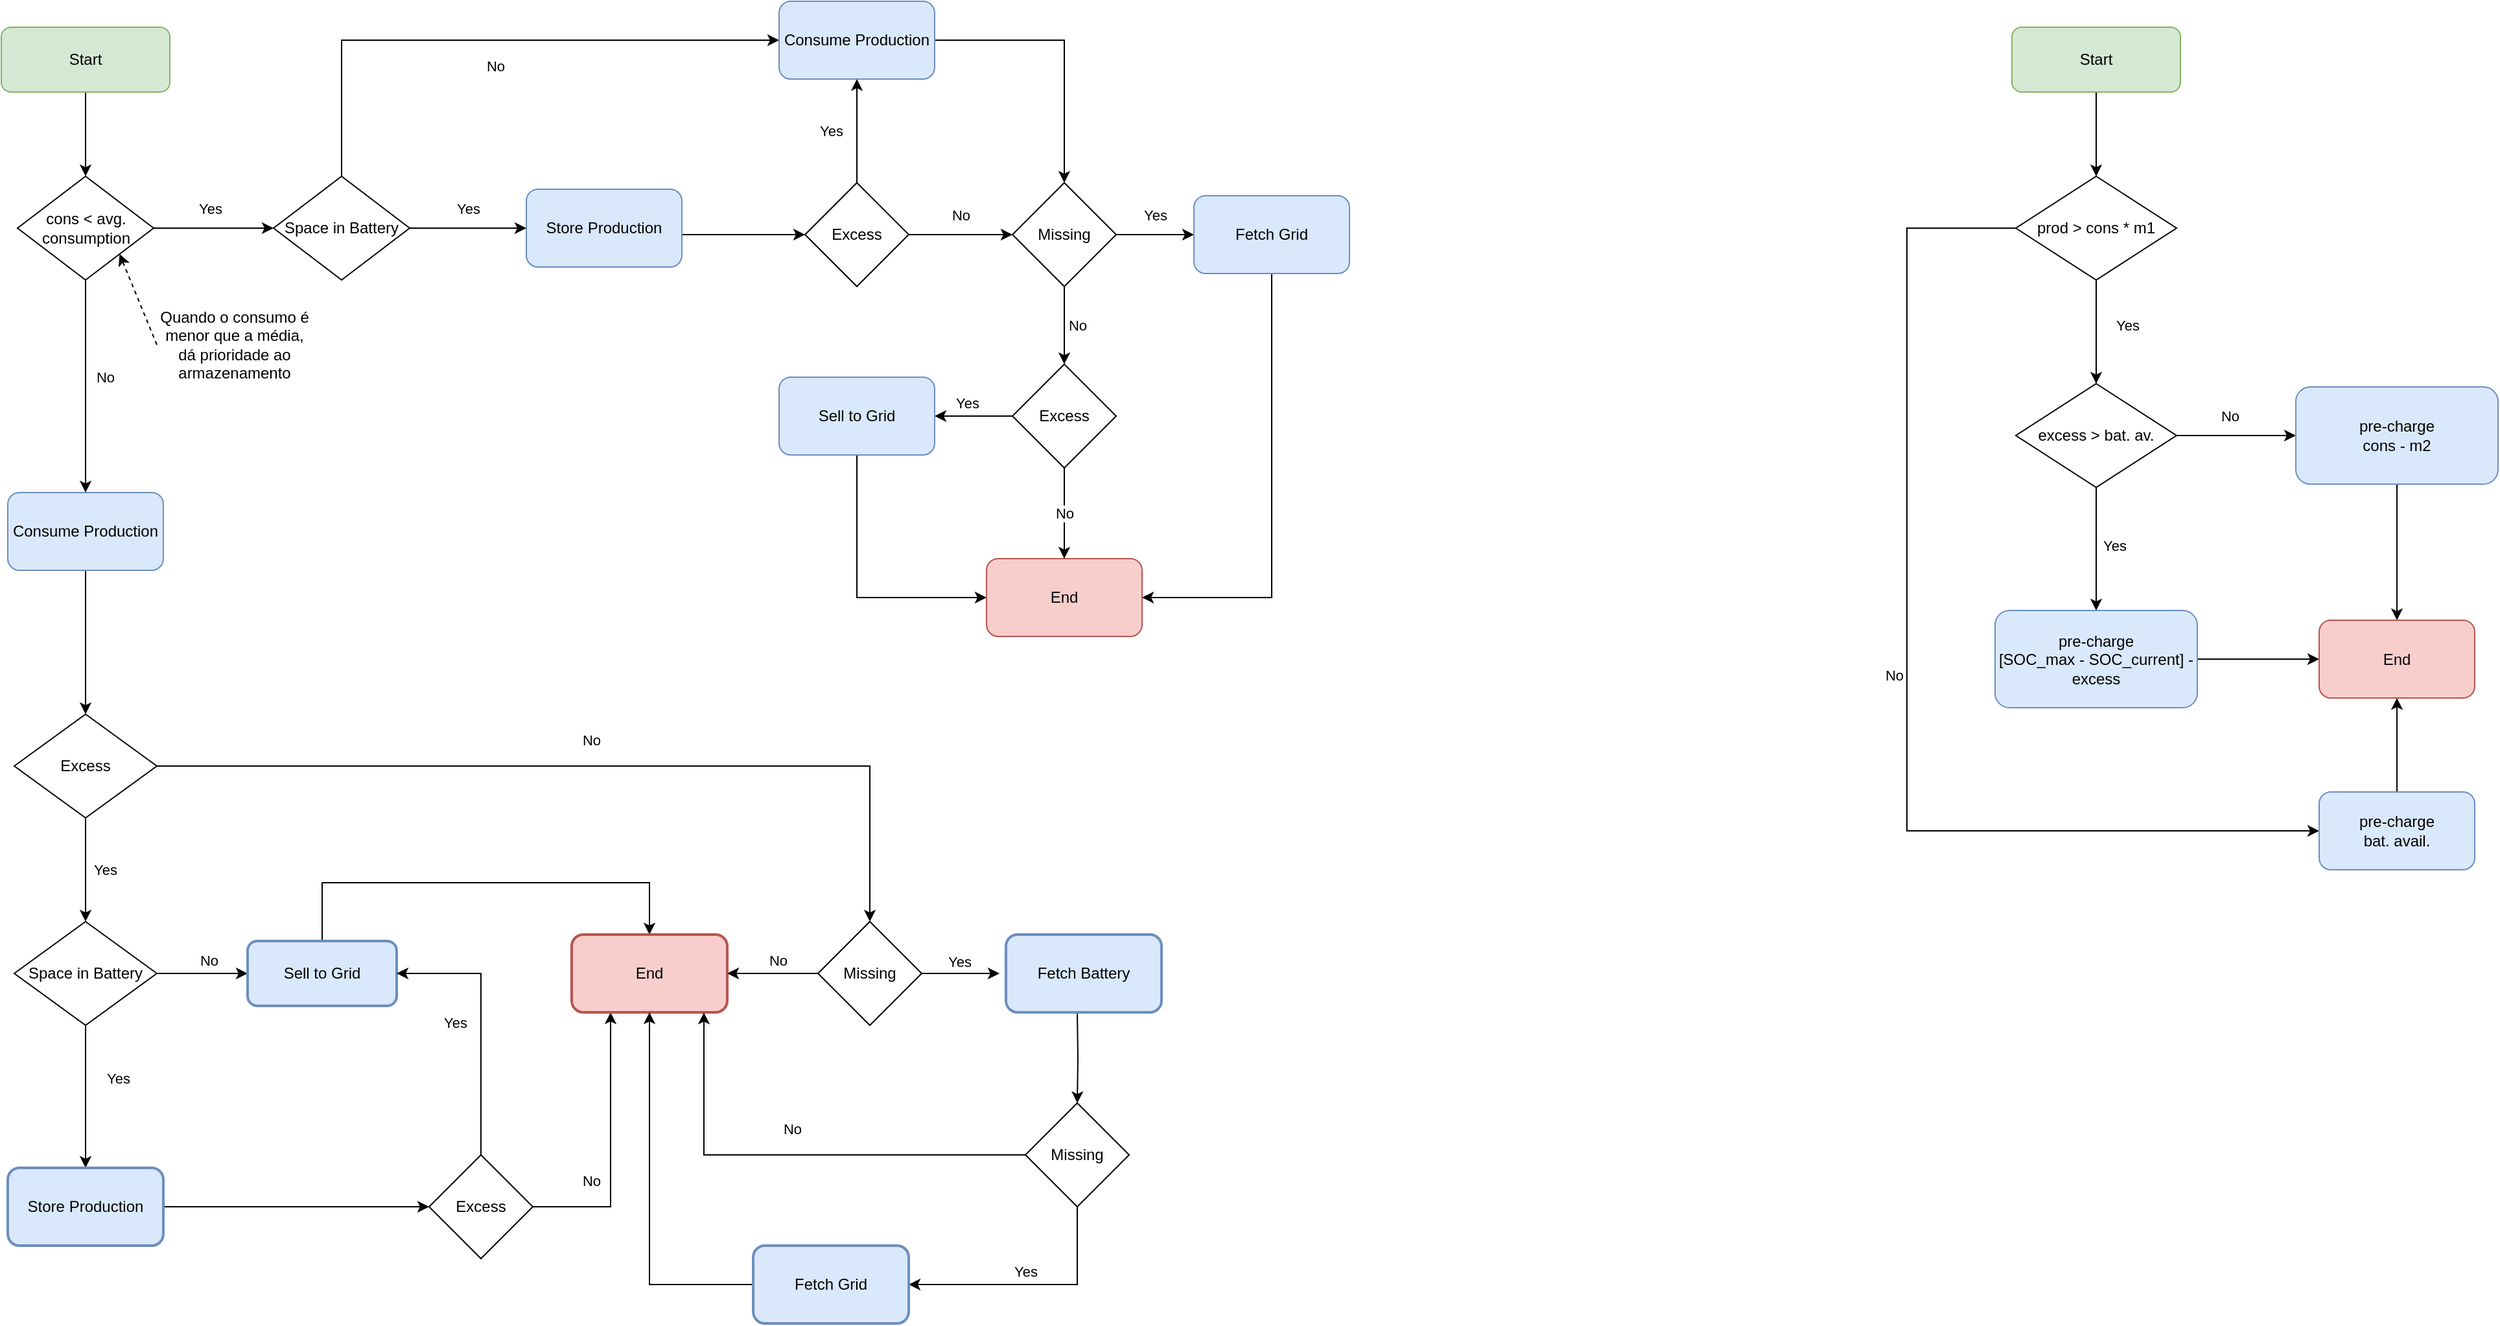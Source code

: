 <mxfile version="18.1.2" type="github">
  <diagram id="C5RBs43oDa-KdzZeNtuy" name="Page-1">
    <mxGraphModel dx="1298" dy="660" grid="1" gridSize="10" guides="1" tooltips="1" connect="1" arrows="1" fold="1" page="1" pageScale="1" pageWidth="827" pageHeight="1169" math="0" shadow="0">
      <root>
        <mxCell id="WIyWlLk6GJQsqaUBKTNV-0" />
        <mxCell id="WIyWlLk6GJQsqaUBKTNV-1" parent="WIyWlLk6GJQsqaUBKTNV-0" />
        <mxCell id="h2dtAb6SDxnhXhJIHn03-34" value="" style="edgeStyle=orthogonalEdgeStyle;rounded=0;orthogonalLoop=1;jettySize=auto;html=1;" edge="1" parent="WIyWlLk6GJQsqaUBKTNV-1" source="h2dtAb6SDxnhXhJIHn03-9" target="h2dtAb6SDxnhXhJIHn03-33">
          <mxGeometry relative="1" as="geometry" />
        </mxCell>
        <mxCell id="h2dtAb6SDxnhXhJIHn03-9" value="Start" style="rounded=1;whiteSpace=wrap;html=1;fontSize=12;glass=0;strokeWidth=1;shadow=0;fillColor=#d5e8d4;strokeColor=#82b366;" vertex="1" parent="WIyWlLk6GJQsqaUBKTNV-1">
          <mxGeometry x="40" y="70" width="130" height="50" as="geometry" />
        </mxCell>
        <mxCell id="h2dtAb6SDxnhXhJIHn03-54" value="No" style="edgeStyle=orthogonalEdgeStyle;rounded=0;orthogonalLoop=1;jettySize=auto;html=1;entryX=0.5;entryY=0;entryDx=0;entryDy=0;" edge="1" parent="WIyWlLk6GJQsqaUBKTNV-1" source="h2dtAb6SDxnhXhJIHn03-33" target="h2dtAb6SDxnhXhJIHn03-52">
          <mxGeometry x="-0.085" y="15" relative="1" as="geometry">
            <mxPoint as="offset" />
          </mxGeometry>
        </mxCell>
        <mxCell id="h2dtAb6SDxnhXhJIHn03-74" value="Yes" style="edgeStyle=orthogonalEdgeStyle;rounded=0;orthogonalLoop=1;jettySize=auto;html=1;" edge="1" parent="WIyWlLk6GJQsqaUBKTNV-1" source="h2dtAb6SDxnhXhJIHn03-33" target="h2dtAb6SDxnhXhJIHn03-73">
          <mxGeometry x="-0.081" y="15" relative="1" as="geometry">
            <mxPoint x="1" as="offset" />
          </mxGeometry>
        </mxCell>
        <mxCell id="h2dtAb6SDxnhXhJIHn03-33" value="cons &amp;lt; avg. consumption" style="rhombus;whiteSpace=wrap;html=1;rounded=0;glass=0;strokeWidth=1;shadow=0;" vertex="1" parent="WIyWlLk6GJQsqaUBKTNV-1">
          <mxGeometry x="52.5" y="185" width="105" height="80" as="geometry" />
        </mxCell>
        <mxCell id="h2dtAb6SDxnhXhJIHn03-38" value="" style="edgeStyle=orthogonalEdgeStyle;rounded=0;orthogonalLoop=1;jettySize=auto;html=1;" edge="1" parent="WIyWlLk6GJQsqaUBKTNV-1" source="h2dtAb6SDxnhXhJIHn03-35" target="h2dtAb6SDxnhXhJIHn03-37">
          <mxGeometry relative="1" as="geometry">
            <Array as="points">
              <mxPoint x="615" y="230" />
              <mxPoint x="615" y="230" />
            </Array>
          </mxGeometry>
        </mxCell>
        <mxCell id="h2dtAb6SDxnhXhJIHn03-35" value="Store Production" style="whiteSpace=wrap;html=1;rounded=1;glass=0;strokeWidth=1;shadow=0;fillColor=#dae8fc;strokeColor=#6c8ebf;" vertex="1" parent="WIyWlLk6GJQsqaUBKTNV-1">
          <mxGeometry x="445" y="195" width="120" height="60" as="geometry" />
        </mxCell>
        <mxCell id="h2dtAb6SDxnhXhJIHn03-40" value="Yes" style="edgeStyle=orthogonalEdgeStyle;rounded=0;orthogonalLoop=1;jettySize=auto;html=1;" edge="1" parent="WIyWlLk6GJQsqaUBKTNV-1" source="h2dtAb6SDxnhXhJIHn03-37" target="h2dtAb6SDxnhXhJIHn03-39">
          <mxGeometry y="20" relative="1" as="geometry">
            <mxPoint as="offset" />
          </mxGeometry>
        </mxCell>
        <mxCell id="h2dtAb6SDxnhXhJIHn03-44" value="No" style="edgeStyle=orthogonalEdgeStyle;rounded=0;orthogonalLoop=1;jettySize=auto;html=1;" edge="1" parent="WIyWlLk6GJQsqaUBKTNV-1" source="h2dtAb6SDxnhXhJIHn03-37" target="h2dtAb6SDxnhXhJIHn03-43">
          <mxGeometry y="15" relative="1" as="geometry">
            <mxPoint as="offset" />
          </mxGeometry>
        </mxCell>
        <mxCell id="h2dtAb6SDxnhXhJIHn03-37" value="Excess" style="rhombus;whiteSpace=wrap;html=1;rounded=0;glass=0;strokeWidth=1;shadow=0;" vertex="1" parent="WIyWlLk6GJQsqaUBKTNV-1">
          <mxGeometry x="660" y="190" width="80" height="80" as="geometry" />
        </mxCell>
        <mxCell id="h2dtAb6SDxnhXhJIHn03-67" style="edgeStyle=orthogonalEdgeStyle;rounded=0;orthogonalLoop=1;jettySize=auto;html=1;entryX=0.5;entryY=0;entryDx=0;entryDy=0;" edge="1" parent="WIyWlLk6GJQsqaUBKTNV-1" source="h2dtAb6SDxnhXhJIHn03-39" target="h2dtAb6SDxnhXhJIHn03-43">
          <mxGeometry relative="1" as="geometry" />
        </mxCell>
        <mxCell id="h2dtAb6SDxnhXhJIHn03-39" value="Consume Production" style="whiteSpace=wrap;html=1;rounded=1;glass=0;strokeWidth=1;shadow=0;fillColor=#dae8fc;strokeColor=#6c8ebf;" vertex="1" parent="WIyWlLk6GJQsqaUBKTNV-1">
          <mxGeometry x="640" y="50" width="120" height="60" as="geometry" />
        </mxCell>
        <mxCell id="h2dtAb6SDxnhXhJIHn03-46" value="No" style="edgeStyle=orthogonalEdgeStyle;rounded=0;orthogonalLoop=1;jettySize=auto;html=1;entryX=0.5;entryY=0;entryDx=0;entryDy=0;" edge="1" parent="WIyWlLk6GJQsqaUBKTNV-1" source="h2dtAb6SDxnhXhJIHn03-43" target="h2dtAb6SDxnhXhJIHn03-68">
          <mxGeometry y="10" relative="1" as="geometry">
            <mxPoint x="860" y="330" as="targetPoint" />
            <Array as="points">
              <mxPoint x="860" y="290" />
              <mxPoint x="860" y="290" />
            </Array>
            <mxPoint as="offset" />
          </mxGeometry>
        </mxCell>
        <mxCell id="h2dtAb6SDxnhXhJIHn03-48" value="Yes" style="edgeStyle=orthogonalEdgeStyle;rounded=0;orthogonalLoop=1;jettySize=auto;html=1;" edge="1" parent="WIyWlLk6GJQsqaUBKTNV-1" source="h2dtAb6SDxnhXhJIHn03-43" target="h2dtAb6SDxnhXhJIHn03-47">
          <mxGeometry y="15" relative="1" as="geometry">
            <mxPoint as="offset" />
          </mxGeometry>
        </mxCell>
        <mxCell id="h2dtAb6SDxnhXhJIHn03-43" value="Missing" style="rhombus;whiteSpace=wrap;html=1;rounded=0;glass=0;strokeWidth=1;shadow=0;" vertex="1" parent="WIyWlLk6GJQsqaUBKTNV-1">
          <mxGeometry x="820" y="190" width="80" height="80" as="geometry" />
        </mxCell>
        <mxCell id="h2dtAb6SDxnhXhJIHn03-45" value="End" style="whiteSpace=wrap;html=1;rounded=1;glass=0;strokeWidth=1;shadow=0;fillColor=#f8cecc;strokeColor=#b85450;" vertex="1" parent="WIyWlLk6GJQsqaUBKTNV-1">
          <mxGeometry x="800" y="480" width="120" height="60" as="geometry" />
        </mxCell>
        <mxCell id="h2dtAb6SDxnhXhJIHn03-49" style="edgeStyle=orthogonalEdgeStyle;rounded=0;orthogonalLoop=1;jettySize=auto;html=1;entryX=1;entryY=0.5;entryDx=0;entryDy=0;" edge="1" parent="WIyWlLk6GJQsqaUBKTNV-1" source="h2dtAb6SDxnhXhJIHn03-47" target="h2dtAb6SDxnhXhJIHn03-45">
          <mxGeometry relative="1" as="geometry">
            <Array as="points">
              <mxPoint x="1020" y="510" />
            </Array>
          </mxGeometry>
        </mxCell>
        <mxCell id="h2dtAb6SDxnhXhJIHn03-47" value="Fetch Grid" style="whiteSpace=wrap;html=1;rounded=1;glass=0;strokeWidth=1;shadow=0;fillColor=#dae8fc;strokeColor=#6c8ebf;" vertex="1" parent="WIyWlLk6GJQsqaUBKTNV-1">
          <mxGeometry x="960" y="200" width="120" height="60" as="geometry" />
        </mxCell>
        <mxCell id="h2dtAb6SDxnhXhJIHn03-102" style="edgeStyle=orthogonalEdgeStyle;rounded=0;orthogonalLoop=1;jettySize=auto;html=1;entryX=0.5;entryY=0;entryDx=0;entryDy=0;entryPerimeter=0;" edge="1" parent="WIyWlLk6GJQsqaUBKTNV-1" source="h2dtAb6SDxnhXhJIHn03-52" target="h2dtAb6SDxnhXhJIHn03-79">
          <mxGeometry relative="1" as="geometry" />
        </mxCell>
        <mxCell id="h2dtAb6SDxnhXhJIHn03-52" value="Consume Production" style="whiteSpace=wrap;html=1;rounded=1;glass=0;strokeWidth=1;shadow=0;fillColor=#dae8fc;strokeColor=#6c8ebf;" vertex="1" parent="WIyWlLk6GJQsqaUBKTNV-1">
          <mxGeometry x="45" y="429" width="120" height="60" as="geometry" />
        </mxCell>
        <mxCell id="h2dtAb6SDxnhXhJIHn03-69" value="No" style="edgeStyle=orthogonalEdgeStyle;rounded=0;orthogonalLoop=1;jettySize=auto;html=1;" edge="1" parent="WIyWlLk6GJQsqaUBKTNV-1" source="h2dtAb6SDxnhXhJIHn03-68" target="h2dtAb6SDxnhXhJIHn03-45">
          <mxGeometry relative="1" as="geometry" />
        </mxCell>
        <mxCell id="h2dtAb6SDxnhXhJIHn03-71" value="Yes" style="edgeStyle=orthogonalEdgeStyle;rounded=0;orthogonalLoop=1;jettySize=auto;html=1;" edge="1" parent="WIyWlLk6GJQsqaUBKTNV-1" source="h2dtAb6SDxnhXhJIHn03-68" target="h2dtAb6SDxnhXhJIHn03-70">
          <mxGeometry x="0.167" y="-10" relative="1" as="geometry">
            <mxPoint as="offset" />
          </mxGeometry>
        </mxCell>
        <mxCell id="h2dtAb6SDxnhXhJIHn03-68" value="Excess" style="rhombus;whiteSpace=wrap;html=1;rounded=0;glass=0;strokeWidth=1;shadow=0;" vertex="1" parent="WIyWlLk6GJQsqaUBKTNV-1">
          <mxGeometry x="820" y="330" width="80" height="80" as="geometry" />
        </mxCell>
        <mxCell id="h2dtAb6SDxnhXhJIHn03-72" style="edgeStyle=orthogonalEdgeStyle;rounded=0;orthogonalLoop=1;jettySize=auto;html=1;entryX=0;entryY=0.5;entryDx=0;entryDy=0;" edge="1" parent="WIyWlLk6GJQsqaUBKTNV-1" source="h2dtAb6SDxnhXhJIHn03-70" target="h2dtAb6SDxnhXhJIHn03-45">
          <mxGeometry relative="1" as="geometry">
            <Array as="points">
              <mxPoint x="700" y="510" />
            </Array>
          </mxGeometry>
        </mxCell>
        <mxCell id="h2dtAb6SDxnhXhJIHn03-70" value="Sell to Grid" style="whiteSpace=wrap;html=1;rounded=1;glass=0;strokeWidth=1;shadow=0;fillColor=#dae8fc;strokeColor=#6c8ebf;" vertex="1" parent="WIyWlLk6GJQsqaUBKTNV-1">
          <mxGeometry x="640" y="340" width="120" height="60" as="geometry" />
        </mxCell>
        <mxCell id="h2dtAb6SDxnhXhJIHn03-75" value="Yes" style="edgeStyle=orthogonalEdgeStyle;rounded=0;orthogonalLoop=1;jettySize=auto;html=1;entryX=0;entryY=0.5;entryDx=0;entryDy=0;" edge="1" parent="WIyWlLk6GJQsqaUBKTNV-1" source="h2dtAb6SDxnhXhJIHn03-73" target="h2dtAb6SDxnhXhJIHn03-35">
          <mxGeometry y="15" relative="1" as="geometry">
            <mxPoint as="offset" />
          </mxGeometry>
        </mxCell>
        <mxCell id="h2dtAb6SDxnhXhJIHn03-76" value="No" style="edgeStyle=orthogonalEdgeStyle;rounded=0;orthogonalLoop=1;jettySize=auto;html=1;entryX=0;entryY=0.5;entryDx=0;entryDy=0;" edge="1" parent="WIyWlLk6GJQsqaUBKTNV-1" source="h2dtAb6SDxnhXhJIHn03-73" target="h2dtAb6SDxnhXhJIHn03-39">
          <mxGeometry x="0.006" y="-20" relative="1" as="geometry">
            <Array as="points">
              <mxPoint x="303" y="80" />
            </Array>
            <mxPoint x="1" as="offset" />
          </mxGeometry>
        </mxCell>
        <mxCell id="h2dtAb6SDxnhXhJIHn03-73" value="Space in Battery" style="rhombus;whiteSpace=wrap;html=1;rounded=0;glass=0;strokeWidth=1;shadow=0;" vertex="1" parent="WIyWlLk6GJQsqaUBKTNV-1">
          <mxGeometry x="250" y="185" width="105" height="80" as="geometry" />
        </mxCell>
        <mxCell id="h2dtAb6SDxnhXhJIHn03-77" value="Yes" style="edgeStyle=orthogonalEdgeStyle;rounded=0;orthogonalLoop=1;jettySize=auto;html=1;entryX=0.5;entryY=0;entryDx=0;entryDy=0;entryPerimeter=0;" edge="1" parent="WIyWlLk6GJQsqaUBKTNV-1" source="h2dtAb6SDxnhXhJIHn03-79" target="h2dtAb6SDxnhXhJIHn03-83">
          <mxGeometry y="15" relative="1" as="geometry">
            <mxPoint as="offset" />
          </mxGeometry>
        </mxCell>
        <mxCell id="h2dtAb6SDxnhXhJIHn03-78" value="No" style="edgeStyle=orthogonalEdgeStyle;rounded=0;sketch=0;orthogonalLoop=1;jettySize=auto;html=1;endArrow=classic;endFill=1;" edge="1" parent="WIyWlLk6GJQsqaUBKTNV-1" source="h2dtAb6SDxnhXhJIHn03-79" target="h2dtAb6SDxnhXhJIHn03-94">
          <mxGeometry y="20" relative="1" as="geometry">
            <mxPoint as="offset" />
          </mxGeometry>
        </mxCell>
        <mxCell id="h2dtAb6SDxnhXhJIHn03-79" value="Excess" style="strokeWidth=1;html=1;shape=mxgraph.flowchart.decision;whiteSpace=wrap;strokeColor=default;fillColor=default;gradientColor=none;" vertex="1" parent="WIyWlLk6GJQsqaUBKTNV-1">
          <mxGeometry x="50" y="600" width="110" height="80" as="geometry" />
        </mxCell>
        <mxCell id="h2dtAb6SDxnhXhJIHn03-80" value="No" style="edgeStyle=orthogonalEdgeStyle;rounded=0;orthogonalLoop=1;jettySize=auto;html=1;" edge="1" parent="WIyWlLk6GJQsqaUBKTNV-1" source="h2dtAb6SDxnhXhJIHn03-83" target="h2dtAb6SDxnhXhJIHn03-85">
          <mxGeometry x="0.143" y="10" relative="1" as="geometry">
            <mxPoint as="offset" />
          </mxGeometry>
        </mxCell>
        <mxCell id="h2dtAb6SDxnhXhJIHn03-81" value="" style="edgeStyle=orthogonalEdgeStyle;rounded=0;orthogonalLoop=1;jettySize=auto;html=1;entryX=0.5;entryY=0;entryDx=0;entryDy=0;" edge="1" parent="WIyWlLk6GJQsqaUBKTNV-1" source="h2dtAb6SDxnhXhJIHn03-83" target="h2dtAb6SDxnhXhJIHn03-87">
          <mxGeometry relative="1" as="geometry">
            <mxPoint x="105" y="900" as="targetPoint" />
          </mxGeometry>
        </mxCell>
        <mxCell id="h2dtAb6SDxnhXhJIHn03-82" value="Yes" style="edgeLabel;html=1;align=center;verticalAlign=middle;resizable=0;points=[];" vertex="1" connectable="0" parent="h2dtAb6SDxnhXhJIHn03-81">
          <mxGeometry x="-0.264" relative="1" as="geometry">
            <mxPoint x="25" as="offset" />
          </mxGeometry>
        </mxCell>
        <mxCell id="h2dtAb6SDxnhXhJIHn03-83" value="Space in Battery" style="strokeWidth=1;html=1;shape=mxgraph.flowchart.decision;whiteSpace=wrap;" vertex="1" parent="WIyWlLk6GJQsqaUBKTNV-1">
          <mxGeometry x="50" y="760" width="110" height="80" as="geometry" />
        </mxCell>
        <mxCell id="h2dtAb6SDxnhXhJIHn03-84" style="edgeStyle=orthogonalEdgeStyle;rounded=0;sketch=0;orthogonalLoop=1;jettySize=auto;html=1;entryX=0.5;entryY=0;entryDx=0;entryDy=0;" edge="1" parent="WIyWlLk6GJQsqaUBKTNV-1" source="h2dtAb6SDxnhXhJIHn03-85" target="h2dtAb6SDxnhXhJIHn03-91">
          <mxGeometry relative="1" as="geometry">
            <Array as="points">
              <mxPoint x="287" y="730" />
              <mxPoint x="540" y="730" />
            </Array>
          </mxGeometry>
        </mxCell>
        <mxCell id="h2dtAb6SDxnhXhJIHn03-85" value="Sell to Grid" style="whiteSpace=wrap;html=1;strokeWidth=2;rounded=1;fillColor=#dae8fc;strokeColor=#6c8ebf;" vertex="1" parent="WIyWlLk6GJQsqaUBKTNV-1">
          <mxGeometry x="230" y="775" width="115" height="50" as="geometry" />
        </mxCell>
        <mxCell id="h2dtAb6SDxnhXhJIHn03-86" value="" style="edgeStyle=orthogonalEdgeStyle;rounded=0;orthogonalLoop=1;jettySize=auto;html=1;" edge="1" parent="WIyWlLk6GJQsqaUBKTNV-1" source="h2dtAb6SDxnhXhJIHn03-87" target="h2dtAb6SDxnhXhJIHn03-90">
          <mxGeometry relative="1" as="geometry" />
        </mxCell>
        <mxCell id="h2dtAb6SDxnhXhJIHn03-87" value="Store Production" style="whiteSpace=wrap;html=1;strokeWidth=2;rounded=1;fillColor=#dae8fc;strokeColor=#6c8ebf;" vertex="1" parent="WIyWlLk6GJQsqaUBKTNV-1">
          <mxGeometry x="45" y="950" width="120" height="60" as="geometry" />
        </mxCell>
        <mxCell id="h2dtAb6SDxnhXhJIHn03-88" value="Yes" style="edgeStyle=orthogonalEdgeStyle;rounded=0;sketch=0;orthogonalLoop=1;jettySize=auto;html=1;entryX=1;entryY=0.5;entryDx=0;entryDy=0;exitX=0.5;exitY=0;exitDx=0;exitDy=0;" edge="1" parent="WIyWlLk6GJQsqaUBKTNV-1" source="h2dtAb6SDxnhXhJIHn03-90" target="h2dtAb6SDxnhXhJIHn03-85">
          <mxGeometry y="20" relative="1" as="geometry">
            <Array as="points">
              <mxPoint x="410" y="800" />
            </Array>
            <mxPoint as="offset" />
          </mxGeometry>
        </mxCell>
        <mxCell id="h2dtAb6SDxnhXhJIHn03-89" value="No" style="edgeStyle=orthogonalEdgeStyle;rounded=0;sketch=0;orthogonalLoop=1;jettySize=auto;html=1;" edge="1" parent="WIyWlLk6GJQsqaUBKTNV-1" source="h2dtAb6SDxnhXhJIHn03-90" target="h2dtAb6SDxnhXhJIHn03-91">
          <mxGeometry x="-0.571" y="20" relative="1" as="geometry">
            <Array as="points">
              <mxPoint x="510" y="980" />
            </Array>
            <mxPoint as="offset" />
          </mxGeometry>
        </mxCell>
        <mxCell id="h2dtAb6SDxnhXhJIHn03-90" value="Excess" style="rhombus;whiteSpace=wrap;html=1;strokeWidth=1;rounded=0;" vertex="1" parent="WIyWlLk6GJQsqaUBKTNV-1">
          <mxGeometry x="370" y="940" width="80" height="80" as="geometry" />
        </mxCell>
        <mxCell id="h2dtAb6SDxnhXhJIHn03-91" value="End" style="whiteSpace=wrap;html=1;strokeWidth=2;rounded=1;fillColor=#f8cecc;strokeColor=#b85450;" vertex="1" parent="WIyWlLk6GJQsqaUBKTNV-1">
          <mxGeometry x="480" y="770" width="120" height="60" as="geometry" />
        </mxCell>
        <mxCell id="h2dtAb6SDxnhXhJIHn03-92" value="No" style="edgeStyle=orthogonalEdgeStyle;rounded=0;sketch=0;orthogonalLoop=1;jettySize=auto;html=1;entryX=1;entryY=0.5;entryDx=0;entryDy=0;endArrow=classic;endFill=1;" edge="1" parent="WIyWlLk6GJQsqaUBKTNV-1" source="h2dtAb6SDxnhXhJIHn03-94" target="h2dtAb6SDxnhXhJIHn03-91">
          <mxGeometry x="-0.143" y="-10" relative="1" as="geometry">
            <mxPoint x="-1" as="offset" />
          </mxGeometry>
        </mxCell>
        <mxCell id="h2dtAb6SDxnhXhJIHn03-93" value="Yes" style="edgeStyle=orthogonalEdgeStyle;rounded=0;sketch=0;orthogonalLoop=1;jettySize=auto;html=1;endArrow=classic;endFill=1;" edge="1" parent="WIyWlLk6GJQsqaUBKTNV-1" source="h2dtAb6SDxnhXhJIHn03-94">
          <mxGeometry y="10" relative="1" as="geometry">
            <mxPoint x="-1" as="offset" />
            <mxPoint x="810" y="800" as="targetPoint" />
          </mxGeometry>
        </mxCell>
        <mxCell id="h2dtAb6SDxnhXhJIHn03-94" value="Missing" style="rhombus;whiteSpace=wrap;html=1;strokeWidth=1;" vertex="1" parent="WIyWlLk6GJQsqaUBKTNV-1">
          <mxGeometry x="670" y="760" width="80" height="80" as="geometry" />
        </mxCell>
        <mxCell id="h2dtAb6SDxnhXhJIHn03-95" value="" style="edgeStyle=orthogonalEdgeStyle;rounded=0;sketch=0;orthogonalLoop=1;jettySize=auto;html=1;endArrow=classic;endFill=1;" edge="1" parent="WIyWlLk6GJQsqaUBKTNV-1" target="h2dtAb6SDxnhXhJIHn03-99">
          <mxGeometry relative="1" as="geometry">
            <mxPoint x="870" y="830" as="sourcePoint" />
          </mxGeometry>
        </mxCell>
        <mxCell id="h2dtAb6SDxnhXhJIHn03-96" value="Fetch Battery" style="whiteSpace=wrap;html=1;strokeWidth=2;rounded=1;fillColor=#dae8fc;strokeColor=#6c8ebf;" vertex="1" parent="WIyWlLk6GJQsqaUBKTNV-1">
          <mxGeometry x="815" y="770" width="120" height="60" as="geometry" />
        </mxCell>
        <mxCell id="h2dtAb6SDxnhXhJIHn03-97" value="No" style="edgeStyle=orthogonalEdgeStyle;rounded=0;sketch=0;orthogonalLoop=1;jettySize=auto;html=1;entryX=0.85;entryY=1.003;entryDx=0;entryDy=0;entryPerimeter=0;endArrow=classic;endFill=1;" edge="1" parent="WIyWlLk6GJQsqaUBKTNV-1" source="h2dtAb6SDxnhXhJIHn03-99" target="h2dtAb6SDxnhXhJIHn03-91">
          <mxGeometry x="0.006" y="-20" relative="1" as="geometry">
            <mxPoint as="offset" />
          </mxGeometry>
        </mxCell>
        <mxCell id="h2dtAb6SDxnhXhJIHn03-98" value="Yes" style="edgeStyle=orthogonalEdgeStyle;rounded=0;sketch=0;orthogonalLoop=1;jettySize=auto;html=1;endArrow=classic;endFill=1;" edge="1" parent="WIyWlLk6GJQsqaUBKTNV-1" source="h2dtAb6SDxnhXhJIHn03-99" target="h2dtAb6SDxnhXhJIHn03-101">
          <mxGeometry x="0.053" y="-10" relative="1" as="geometry">
            <Array as="points">
              <mxPoint x="870" y="1040" />
            </Array>
            <mxPoint as="offset" />
          </mxGeometry>
        </mxCell>
        <mxCell id="h2dtAb6SDxnhXhJIHn03-99" value="Missing" style="rhombus;whiteSpace=wrap;html=1;strokeWidth=1;" vertex="1" parent="WIyWlLk6GJQsqaUBKTNV-1">
          <mxGeometry x="830" y="900" width="80" height="80" as="geometry" />
        </mxCell>
        <mxCell id="h2dtAb6SDxnhXhJIHn03-100" style="edgeStyle=orthogonalEdgeStyle;rounded=0;sketch=0;orthogonalLoop=1;jettySize=auto;html=1;entryX=0.5;entryY=1;entryDx=0;entryDy=0;endArrow=classic;endFill=1;" edge="1" parent="WIyWlLk6GJQsqaUBKTNV-1" source="h2dtAb6SDxnhXhJIHn03-101" target="h2dtAb6SDxnhXhJIHn03-91">
          <mxGeometry relative="1" as="geometry" />
        </mxCell>
        <mxCell id="h2dtAb6SDxnhXhJIHn03-101" value="Fetch Grid" style="whiteSpace=wrap;html=1;strokeWidth=2;rounded=1;fillColor=#dae8fc;strokeColor=#6c8ebf;" vertex="1" parent="WIyWlLk6GJQsqaUBKTNV-1">
          <mxGeometry x="620" y="1010" width="120" height="60" as="geometry" />
        </mxCell>
        <mxCell id="h2dtAb6SDxnhXhJIHn03-104" style="rounded=0;orthogonalLoop=1;jettySize=auto;html=1;entryX=1;entryY=1;entryDx=0;entryDy=0;dashed=1;exitX=0;exitY=0.5;exitDx=0;exitDy=0;" edge="1" parent="WIyWlLk6GJQsqaUBKTNV-1" source="h2dtAb6SDxnhXhJIHn03-105" target="h2dtAb6SDxnhXhJIHn03-33">
          <mxGeometry relative="1" as="geometry">
            <mxPoint x="265" y="380" as="sourcePoint" />
          </mxGeometry>
        </mxCell>
        <mxCell id="h2dtAb6SDxnhXhJIHn03-105" value="Quando o consumo é menor que a média, dá prioridade ao armazenamento" style="text;html=1;strokeColor=none;fillColor=none;align=center;verticalAlign=middle;whiteSpace=wrap;rounded=0;" vertex="1" parent="WIyWlLk6GJQsqaUBKTNV-1">
          <mxGeometry x="160" y="270" width="120" height="90" as="geometry" />
        </mxCell>
        <mxCell id="h2dtAb6SDxnhXhJIHn03-109" value="" style="edgeStyle=orthogonalEdgeStyle;rounded=0;orthogonalLoop=1;jettySize=auto;html=1;" edge="1" parent="WIyWlLk6GJQsqaUBKTNV-1" source="h2dtAb6SDxnhXhJIHn03-107" target="h2dtAb6SDxnhXhJIHn03-108">
          <mxGeometry relative="1" as="geometry" />
        </mxCell>
        <mxCell id="h2dtAb6SDxnhXhJIHn03-107" value="Start" style="rounded=1;whiteSpace=wrap;html=1;fontSize=12;glass=0;strokeWidth=1;shadow=0;fillColor=#d5e8d4;strokeColor=#82b366;" vertex="1" parent="WIyWlLk6GJQsqaUBKTNV-1">
          <mxGeometry x="1591" y="70" width="130" height="50" as="geometry" />
        </mxCell>
        <mxCell id="h2dtAb6SDxnhXhJIHn03-113" value="Yes" style="edgeStyle=orthogonalEdgeStyle;rounded=0;orthogonalLoop=1;jettySize=auto;html=1;" edge="1" parent="WIyWlLk6GJQsqaUBKTNV-1" source="h2dtAb6SDxnhXhJIHn03-108" target="h2dtAb6SDxnhXhJIHn03-112">
          <mxGeometry x="-0.125" y="24" relative="1" as="geometry">
            <mxPoint as="offset" />
          </mxGeometry>
        </mxCell>
        <mxCell id="h2dtAb6SDxnhXhJIHn03-119" value="No" style="edgeStyle=orthogonalEdgeStyle;rounded=0;orthogonalLoop=1;jettySize=auto;html=1;" edge="1" parent="WIyWlLk6GJQsqaUBKTNV-1" source="h2dtAb6SDxnhXhJIHn03-108" target="h2dtAb6SDxnhXhJIHn03-118">
          <mxGeometry x="-0.01" y="-10" relative="1" as="geometry">
            <Array as="points">
              <mxPoint x="1510" y="225" />
              <mxPoint x="1510" y="690" />
            </Array>
            <mxPoint as="offset" />
          </mxGeometry>
        </mxCell>
        <mxCell id="h2dtAb6SDxnhXhJIHn03-108" value="prod &amp;gt; cons * m1" style="rhombus;whiteSpace=wrap;html=1;rounded=0;glass=0;strokeWidth=1;shadow=0;" vertex="1" parent="WIyWlLk6GJQsqaUBKTNV-1">
          <mxGeometry x="1594" y="185" width="124" height="80" as="geometry" />
        </mxCell>
        <mxCell id="h2dtAb6SDxnhXhJIHn03-115" value="Yes" style="edgeStyle=orthogonalEdgeStyle;rounded=0;orthogonalLoop=1;jettySize=auto;html=1;" edge="1" parent="WIyWlLk6GJQsqaUBKTNV-1" source="h2dtAb6SDxnhXhJIHn03-112" target="h2dtAb6SDxnhXhJIHn03-114">
          <mxGeometry x="-0.053" y="14" relative="1" as="geometry">
            <mxPoint as="offset" />
          </mxGeometry>
        </mxCell>
        <mxCell id="h2dtAb6SDxnhXhJIHn03-117" value="No" style="edgeStyle=orthogonalEdgeStyle;rounded=0;orthogonalLoop=1;jettySize=auto;html=1;entryX=0;entryY=0.5;entryDx=0;entryDy=0;" edge="1" parent="WIyWlLk6GJQsqaUBKTNV-1" source="h2dtAb6SDxnhXhJIHn03-112" target="h2dtAb6SDxnhXhJIHn03-116">
          <mxGeometry x="-0.087" y="15" relative="1" as="geometry">
            <mxPoint x="-1" as="offset" />
          </mxGeometry>
        </mxCell>
        <mxCell id="h2dtAb6SDxnhXhJIHn03-112" value="excess &amp;gt; bat. av." style="rhombus;whiteSpace=wrap;html=1;rounded=0;glass=0;strokeWidth=1;shadow=0;" vertex="1" parent="WIyWlLk6GJQsqaUBKTNV-1">
          <mxGeometry x="1594" y="345" width="124" height="80" as="geometry" />
        </mxCell>
        <mxCell id="h2dtAb6SDxnhXhJIHn03-124" style="edgeStyle=orthogonalEdgeStyle;rounded=0;orthogonalLoop=1;jettySize=auto;html=1;entryX=0;entryY=0.5;entryDx=0;entryDy=0;" edge="1" parent="WIyWlLk6GJQsqaUBKTNV-1" source="h2dtAb6SDxnhXhJIHn03-114" target="h2dtAb6SDxnhXhJIHn03-122">
          <mxGeometry relative="1" as="geometry" />
        </mxCell>
        <mxCell id="h2dtAb6SDxnhXhJIHn03-114" value="&lt;div&gt;pre-charge&lt;/div&gt;&lt;div&gt;[SOC_max - SOC_current] - excess &lt;br&gt;&lt;/div&gt;" style="whiteSpace=wrap;html=1;rounded=1;glass=0;strokeWidth=1;shadow=0;fillColor=#dae8fc;strokeColor=#6c8ebf;" vertex="1" parent="WIyWlLk6GJQsqaUBKTNV-1">
          <mxGeometry x="1578" y="520" width="156" height="75" as="geometry" />
        </mxCell>
        <mxCell id="h2dtAb6SDxnhXhJIHn03-125" style="edgeStyle=orthogonalEdgeStyle;rounded=0;orthogonalLoop=1;jettySize=auto;html=1;entryX=0.5;entryY=0;entryDx=0;entryDy=0;" edge="1" parent="WIyWlLk6GJQsqaUBKTNV-1" source="h2dtAb6SDxnhXhJIHn03-116" target="h2dtAb6SDxnhXhJIHn03-122">
          <mxGeometry relative="1" as="geometry" />
        </mxCell>
        <mxCell id="h2dtAb6SDxnhXhJIHn03-116" value="&lt;div&gt;pre-charge&lt;/div&gt;cons - m2" style="whiteSpace=wrap;html=1;rounded=1;glass=0;strokeWidth=1;shadow=0;fillColor=#dae8fc;strokeColor=#6c8ebf;" vertex="1" parent="WIyWlLk6GJQsqaUBKTNV-1">
          <mxGeometry x="1810" y="347.5" width="156" height="75" as="geometry" />
        </mxCell>
        <mxCell id="h2dtAb6SDxnhXhJIHn03-123" value="" style="edgeStyle=orthogonalEdgeStyle;rounded=0;orthogonalLoop=1;jettySize=auto;html=1;" edge="1" parent="WIyWlLk6GJQsqaUBKTNV-1" source="h2dtAb6SDxnhXhJIHn03-118" target="h2dtAb6SDxnhXhJIHn03-122">
          <mxGeometry relative="1" as="geometry" />
        </mxCell>
        <mxCell id="h2dtAb6SDxnhXhJIHn03-118" value="&lt;div&gt;pre-charge&lt;/div&gt;&lt;div&gt;bat. avail.&lt;br&gt;&lt;/div&gt;" style="whiteSpace=wrap;html=1;rounded=1;glass=0;strokeWidth=1;shadow=0;fillColor=#dae8fc;strokeColor=#6c8ebf;" vertex="1" parent="WIyWlLk6GJQsqaUBKTNV-1">
          <mxGeometry x="1828" y="660" width="120" height="60" as="geometry" />
        </mxCell>
        <mxCell id="h2dtAb6SDxnhXhJIHn03-122" value="End" style="whiteSpace=wrap;html=1;rounded=1;glass=0;strokeWidth=1;shadow=0;fillColor=#f8cecc;strokeColor=#b85450;" vertex="1" parent="WIyWlLk6GJQsqaUBKTNV-1">
          <mxGeometry x="1828" y="527.5" width="120" height="60" as="geometry" />
        </mxCell>
      </root>
    </mxGraphModel>
  </diagram>
</mxfile>
